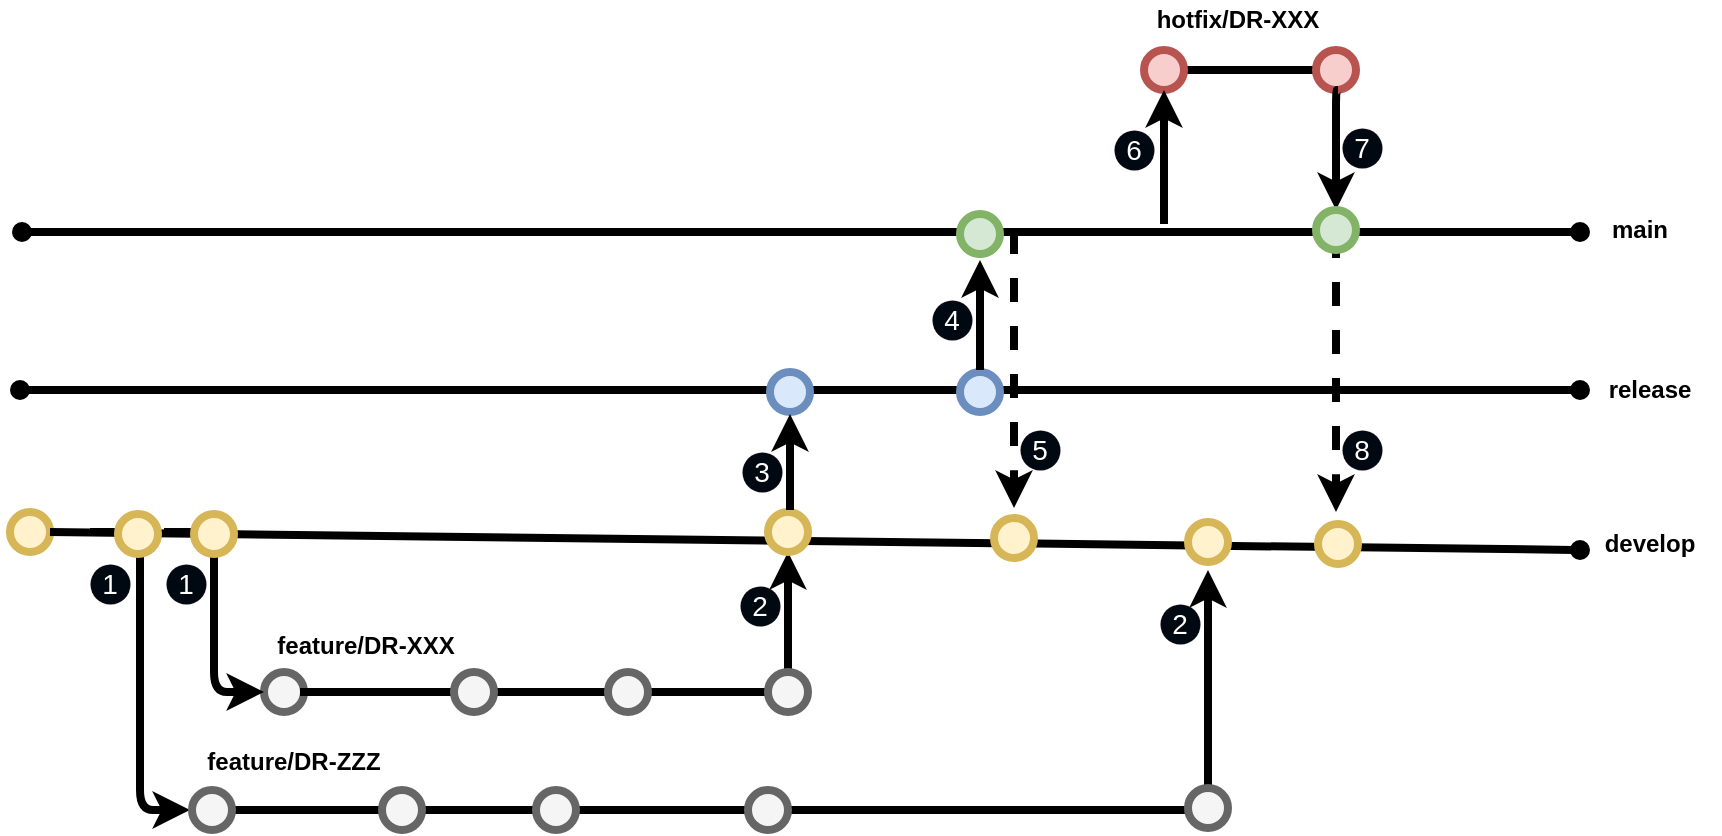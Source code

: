 <mxfile version="14.9.2" type="github">
  <diagram id="Z_Vj2MmoggTXDy11bzeF" name="Page-1">
    <mxGraphModel dx="1186" dy="597" grid="1" gridSize="10" guides="1" tooltips="1" connect="1" arrows="1" fold="1" page="1" pageScale="1" pageWidth="850" pageHeight="1100" math="0" shadow="0">
      <root>
        <mxCell id="0" />
        <mxCell id="1" parent="0" />
        <mxCell id="WfSzIGiv-zTd-1wvaPKo-4" value="" style="ellipse;whiteSpace=wrap;html=1;shadow=0;labelBackgroundColor=#EA6B66;strokeColor=#666666;strokeWidth=4;fillColor=#f5f5f5;fontColor=#333333;" vertex="1" parent="1">
          <mxGeometry x="142" y="541" width="20" height="20" as="geometry" />
        </mxCell>
        <mxCell id="WfSzIGiv-zTd-1wvaPKo-5" value="" style="ellipse;whiteSpace=wrap;html=1;shadow=0;labelBackgroundColor=#EA6B66;strokeColor=#d6b656;strokeWidth=4;fillColor=#fff2cc;" vertex="1" parent="1">
          <mxGeometry x="15" y="461" width="20" height="20" as="geometry" />
        </mxCell>
        <mxCell id="WfSzIGiv-zTd-1wvaPKo-9" value="" style="endArrow=oval;html=1;exitX=1;exitY=0.5;exitDx=0;exitDy=0;strokeWidth=4;endFill=1;" edge="1" parent="1" source="WfSzIGiv-zTd-1wvaPKo-5">
          <mxGeometry width="50" height="50" relative="1" as="geometry">
            <mxPoint x="375" y="431" as="sourcePoint" />
            <mxPoint x="800" y="480" as="targetPoint" />
          </mxGeometry>
        </mxCell>
        <mxCell id="WfSzIGiv-zTd-1wvaPKo-11" value="" style="edgeStyle=elbowEdgeStyle;elbow=horizontal;endArrow=classic;html=1;strokeWidth=4;entryX=0;entryY=0.5;entryDx=0;entryDy=0;" edge="1" parent="1" target="WfSzIGiv-zTd-1wvaPKo-4">
          <mxGeometry width="50" height="50" relative="1" as="geometry">
            <mxPoint x="92" y="471" as="sourcePoint" />
            <mxPoint x="122" y="551" as="targetPoint" />
          </mxGeometry>
        </mxCell>
        <mxCell id="WfSzIGiv-zTd-1wvaPKo-14" value="" style="edgeStyle=elbowEdgeStyle;elbow=horizontal;endArrow=classic;html=1;strokeWidth=4;entryX=0;entryY=0.5;entryDx=0;entryDy=0;" edge="1" parent="1">
          <mxGeometry width="50" height="50" relative="1" as="geometry">
            <mxPoint x="55" y="471" as="sourcePoint" />
            <mxPoint x="105" y="610" as="targetPoint" />
          </mxGeometry>
        </mxCell>
        <mxCell id="WfSzIGiv-zTd-1wvaPKo-15" value="" style="ellipse;whiteSpace=wrap;html=1;shadow=0;labelBackgroundColor=#EA6B66;strokeColor=#d6b656;strokeWidth=4;fillColor=#fff2cc;" vertex="1" parent="1">
          <mxGeometry x="69" y="462" width="20" height="20" as="geometry" />
        </mxCell>
        <mxCell id="WfSzIGiv-zTd-1wvaPKo-16" value="" style="ellipse;whiteSpace=wrap;html=1;shadow=0;labelBackgroundColor=#EA6B66;strokeColor=#d6b656;strokeWidth=4;fillColor=#fff2cc;" vertex="1" parent="1">
          <mxGeometry x="107" y="462" width="20" height="20" as="geometry" />
        </mxCell>
        <mxCell id="WfSzIGiv-zTd-1wvaPKo-17" value="" style="endArrow=oval;html=1;exitX=1;exitY=0.5;exitDx=0;exitDy=0;strokeWidth=4;endFill=1;" edge="1" parent="1">
          <mxGeometry width="50" height="50" relative="1" as="geometry">
            <mxPoint x="160" y="551" as="sourcePoint" />
            <mxPoint x="410" y="551" as="targetPoint" />
          </mxGeometry>
        </mxCell>
        <mxCell id="WfSzIGiv-zTd-1wvaPKo-18" value="" style="edgeStyle=elbowEdgeStyle;elbow=horizontal;endArrow=classic;html=1;strokeWidth=4;exitX=0.5;exitY=0;exitDx=0;exitDy=0;entryX=0.5;entryY=1;entryDx=0;entryDy=0;" edge="1" parent="1" source="WfSzIGiv-zTd-1wvaPKo-22" target="WfSzIGiv-zTd-1wvaPKo-19">
          <mxGeometry width="50" height="50" relative="1" as="geometry">
            <mxPoint x="467" y="534" as="sourcePoint" />
            <mxPoint x="404" y="491" as="targetPoint" />
            <Array as="points">
              <mxPoint x="404" y="521" />
            </Array>
          </mxGeometry>
        </mxCell>
        <mxCell id="WfSzIGiv-zTd-1wvaPKo-19" value="" style="ellipse;whiteSpace=wrap;html=1;shadow=0;labelBackgroundColor=#EA6B66;strokeColor=#d6b656;strokeWidth=4;fillColor=#fff2cc;" vertex="1" parent="1">
          <mxGeometry x="394" y="461" width="20" height="20" as="geometry" />
        </mxCell>
        <mxCell id="WfSzIGiv-zTd-1wvaPKo-20" value="" style="ellipse;whiteSpace=wrap;html=1;shadow=0;labelBackgroundColor=#EA6B66;strokeColor=#666666;strokeWidth=4;fillColor=#f5f5f5;fontColor=#333333;" vertex="1" parent="1">
          <mxGeometry x="237" y="541" width="20" height="20" as="geometry" />
        </mxCell>
        <mxCell id="WfSzIGiv-zTd-1wvaPKo-21" value="" style="ellipse;whiteSpace=wrap;html=1;shadow=0;labelBackgroundColor=#EA6B66;strokeColor=#666666;strokeWidth=4;fillColor=#f5f5f5;fontColor=#333333;" vertex="1" parent="1">
          <mxGeometry x="314" y="541" width="20" height="20" as="geometry" />
        </mxCell>
        <mxCell id="WfSzIGiv-zTd-1wvaPKo-22" value="" style="ellipse;whiteSpace=wrap;html=1;shadow=0;labelBackgroundColor=#EA6B66;strokeColor=#666666;strokeWidth=4;fillColor=#f5f5f5;fontColor=#333333;" vertex="1" parent="1">
          <mxGeometry x="394" y="541" width="20" height="20" as="geometry" />
        </mxCell>
        <mxCell id="WfSzIGiv-zTd-1wvaPKo-24" value="" style="endArrow=oval;html=1;strokeWidth=4;endFill=1;" edge="1" parent="1">
          <mxGeometry width="50" height="50" relative="1" as="geometry">
            <mxPoint x="120" y="610" as="sourcePoint" />
            <mxPoint x="616" y="610" as="targetPoint" />
          </mxGeometry>
        </mxCell>
        <mxCell id="WfSzIGiv-zTd-1wvaPKo-26" value="" style="ellipse;whiteSpace=wrap;html=1;shadow=0;labelBackgroundColor=#EA6B66;strokeColor=#666666;strokeWidth=4;fillColor=#f5f5f5;fontColor=#333333;" vertex="1" parent="1">
          <mxGeometry x="201" y="600" width="20" height="20" as="geometry" />
        </mxCell>
        <mxCell id="WfSzIGiv-zTd-1wvaPKo-27" value="" style="ellipse;whiteSpace=wrap;html=1;shadow=0;labelBackgroundColor=#EA6B66;strokeColor=#666666;strokeWidth=4;fillColor=#f5f5f5;fontColor=#333333;" vertex="1" parent="1">
          <mxGeometry x="278" y="600" width="20" height="20" as="geometry" />
        </mxCell>
        <mxCell id="WfSzIGiv-zTd-1wvaPKo-28" value="" style="ellipse;whiteSpace=wrap;html=1;shadow=0;labelBackgroundColor=#EA6B66;strokeColor=#666666;strokeWidth=4;fillColor=#f5f5f5;fontColor=#333333;" vertex="1" parent="1">
          <mxGeometry x="384" y="600" width="20" height="20" as="geometry" />
        </mxCell>
        <mxCell id="WfSzIGiv-zTd-1wvaPKo-30" value="" style="edgeStyle=elbowEdgeStyle;elbow=horizontal;endArrow=classic;html=1;strokeWidth=4;" edge="1" parent="1">
          <mxGeometry width="50" height="50" relative="1" as="geometry">
            <mxPoint x="624" y="610" as="sourcePoint" />
            <mxPoint x="614" y="490" as="targetPoint" />
            <Array as="points">
              <mxPoint x="614" y="540" />
              <mxPoint x="674" y="541" />
            </Array>
          </mxGeometry>
        </mxCell>
        <mxCell id="WfSzIGiv-zTd-1wvaPKo-32" value="feature/DR-XXX" style="text;html=1;strokeColor=none;fillColor=none;align=center;verticalAlign=middle;whiteSpace=wrap;rounded=0;shadow=0;labelBackgroundColor=none;fontStyle=1" vertex="1" parent="1">
          <mxGeometry x="133" y="518" width="120" height="20" as="geometry" />
        </mxCell>
        <mxCell id="WfSzIGiv-zTd-1wvaPKo-33" value="feature/DR-ZZZ" style="text;html=1;strokeColor=none;fillColor=none;align=center;verticalAlign=middle;whiteSpace=wrap;rounded=0;shadow=0;labelBackgroundColor=none;fontStyle=1" vertex="1" parent="1">
          <mxGeometry x="97" y="576" width="120" height="20" as="geometry" />
        </mxCell>
        <mxCell id="WfSzIGiv-zTd-1wvaPKo-34" value="" style="endArrow=oval;html=1;strokeWidth=4;endFill=1;startArrow=oval;startFill=1;" edge="1" parent="1">
          <mxGeometry width="50" height="50" relative="1" as="geometry">
            <mxPoint x="20" y="400" as="sourcePoint" />
            <mxPoint x="800" y="400" as="targetPoint" />
          </mxGeometry>
        </mxCell>
        <mxCell id="WfSzIGiv-zTd-1wvaPKo-35" value="" style="ellipse;whiteSpace=wrap;html=1;shadow=0;labelBackgroundColor=#EA6B66;strokeColor=#6c8ebf;strokeWidth=4;fillColor=#dae8fc;" vertex="1" parent="1">
          <mxGeometry x="395" y="391" width="20" height="20" as="geometry" />
        </mxCell>
        <mxCell id="WfSzIGiv-zTd-1wvaPKo-36" value="" style="edgeStyle=elbowEdgeStyle;elbow=horizontal;endArrow=classic;html=1;strokeWidth=4;entryX=0.5;entryY=1;entryDx=0;entryDy=0;" edge="1" parent="1">
          <mxGeometry width="50" height="50" relative="1" as="geometry">
            <mxPoint x="405" y="460" as="sourcePoint" />
            <mxPoint x="405" y="412" as="targetPoint" />
            <Array as="points">
              <mxPoint x="405" y="452" />
            </Array>
          </mxGeometry>
        </mxCell>
        <mxCell id="WfSzIGiv-zTd-1wvaPKo-37" value="" style="endArrow=oval;html=1;strokeWidth=4;endFill=1;startArrow=oval;startFill=1;" edge="1" parent="1">
          <mxGeometry width="50" height="50" relative="1" as="geometry">
            <mxPoint x="21" y="321" as="sourcePoint" />
            <mxPoint x="800" y="321" as="targetPoint" />
          </mxGeometry>
        </mxCell>
        <mxCell id="WfSzIGiv-zTd-1wvaPKo-38" value="" style="ellipse;whiteSpace=wrap;html=1;shadow=0;labelBackgroundColor=#EA6B66;strokeColor=#82b366;strokeWidth=4;fillColor=#d5e8d4;" vertex="1" parent="1">
          <mxGeometry x="490" y="312" width="20" height="20" as="geometry" />
        </mxCell>
        <mxCell id="WfSzIGiv-zTd-1wvaPKo-39" value="" style="ellipse;whiteSpace=wrap;html=1;shadow=0;labelBackgroundColor=#EA6B66;strokeColor=#6c8ebf;strokeWidth=4;fillColor=#dae8fc;" vertex="1" parent="1">
          <mxGeometry x="490" y="391" width="20" height="20" as="geometry" />
        </mxCell>
        <mxCell id="WfSzIGiv-zTd-1wvaPKo-40" value="" style="edgeStyle=elbowEdgeStyle;elbow=horizontal;endArrow=classic;html=1;strokeWidth=4;entryX=0.5;entryY=1;entryDx=0;entryDy=0;" edge="1" parent="1">
          <mxGeometry width="50" height="50" relative="1" as="geometry">
            <mxPoint x="500" y="390" as="sourcePoint" />
            <mxPoint x="500" y="335" as="targetPoint" />
            <Array as="points">
              <mxPoint x="500" y="375" />
            </Array>
          </mxGeometry>
        </mxCell>
        <mxCell id="WfSzIGiv-zTd-1wvaPKo-41" value="" style="ellipse;whiteSpace=wrap;html=1;shadow=0;labelBackgroundColor=#EA6B66;strokeColor=#d6b656;strokeWidth=4;fillColor=#fff2cc;" vertex="1" parent="1">
          <mxGeometry x="507" y="464" width="20" height="20" as="geometry" />
        </mxCell>
        <mxCell id="WfSzIGiv-zTd-1wvaPKo-42" value="" style="edgeStyle=elbowEdgeStyle;elbow=horizontal;endArrow=classic;html=1;strokeWidth=4;dashed=1;" edge="1" parent="1">
          <mxGeometry width="50" height="50" relative="1" as="geometry">
            <mxPoint x="517" y="320" as="sourcePoint" />
            <mxPoint x="517" y="459" as="targetPoint" />
            <Array as="points">
              <mxPoint x="517" y="449" />
              <mxPoint x="526.5" y="409" />
              <mxPoint x="526.5" y="439" />
              <mxPoint x="526.5" y="419" />
              <mxPoint x="526.5" y="419" />
              <mxPoint x="526.5" y="439" />
              <mxPoint x="516.5" y="369" />
            </Array>
          </mxGeometry>
        </mxCell>
        <mxCell id="WfSzIGiv-zTd-1wvaPKo-43" value="" style="endArrow=oval;html=1;exitX=1;exitY=0.5;exitDx=0;exitDy=0;strokeWidth=4;endFill=1;" edge="1" parent="1">
          <mxGeometry width="50" height="50" relative="1" as="geometry">
            <mxPoint x="590" y="240" as="sourcePoint" />
            <mxPoint x="680" y="240" as="targetPoint" />
          </mxGeometry>
        </mxCell>
        <mxCell id="WfSzIGiv-zTd-1wvaPKo-44" value="" style="ellipse;whiteSpace=wrap;html=1;shadow=0;labelBackgroundColor=#EA6B66;strokeColor=#b85450;strokeWidth=4;fillColor=#f8cecc;" vertex="1" parent="1">
          <mxGeometry x="582" y="230" width="20" height="20" as="geometry" />
        </mxCell>
        <mxCell id="WfSzIGiv-zTd-1wvaPKo-45" value="" style="ellipse;whiteSpace=wrap;html=1;shadow=0;labelBackgroundColor=#EA6B66;strokeColor=#b85450;strokeWidth=4;fillColor=#f8cecc;" vertex="1" parent="1">
          <mxGeometry x="668" y="230" width="20" height="20" as="geometry" />
        </mxCell>
        <mxCell id="WfSzIGiv-zTd-1wvaPKo-48" value="" style="edgeStyle=elbowEdgeStyle;elbow=horizontal;endArrow=classic;html=1;strokeWidth=4;entryX=0.5;entryY=1;entryDx=0;entryDy=0;" edge="1" parent="1" target="WfSzIGiv-zTd-1wvaPKo-44">
          <mxGeometry width="50" height="50" relative="1" as="geometry">
            <mxPoint x="592" y="317" as="sourcePoint" />
            <mxPoint x="591" y="262" as="targetPoint" />
            <Array as="points" />
          </mxGeometry>
        </mxCell>
        <mxCell id="WfSzIGiv-zTd-1wvaPKo-49" value="" style="edgeStyle=elbowEdgeStyle;elbow=horizontal;endArrow=classic;html=1;strokeWidth=4;exitX=0.5;exitY=1;exitDx=0;exitDy=0;" edge="1" parent="1">
          <mxGeometry width="50" height="50" relative="1" as="geometry">
            <mxPoint x="679" y="250" as="sourcePoint" />
            <mxPoint x="678" y="310" as="targetPoint" />
            <Array as="points">
              <mxPoint x="678" y="250" />
            </Array>
          </mxGeometry>
        </mxCell>
        <mxCell id="WfSzIGiv-zTd-1wvaPKo-50" value="" style="ellipse;whiteSpace=wrap;html=1;shadow=0;labelBackgroundColor=#EA6B66;strokeColor=#d6b656;strokeWidth=4;fillColor=#fff2cc;" vertex="1" parent="1">
          <mxGeometry x="604" y="466" width="20" height="20" as="geometry" />
        </mxCell>
        <mxCell id="WfSzIGiv-zTd-1wvaPKo-29" value="" style="ellipse;whiteSpace=wrap;html=1;shadow=0;labelBackgroundColor=#EA6B66;strokeColor=#666666;strokeWidth=4;fillColor=#f5f5f5;fontColor=#333333;" vertex="1" parent="1">
          <mxGeometry x="604" y="599" width="20" height="20" as="geometry" />
        </mxCell>
        <mxCell id="WfSzIGiv-zTd-1wvaPKo-23" value="" style="ellipse;whiteSpace=wrap;html=1;shadow=0;labelBackgroundColor=#EA6B66;strokeColor=#666666;strokeWidth=4;fillColor=#f5f5f5;fontColor=#333333;" vertex="1" parent="1">
          <mxGeometry x="106" y="600" width="20" height="20" as="geometry" />
        </mxCell>
        <mxCell id="WfSzIGiv-zTd-1wvaPKo-54" value="" style="ellipse;whiteSpace=wrap;html=1;shadow=0;labelBackgroundColor=#EA6B66;strokeColor=#d6b656;strokeWidth=4;fillColor=#fff2cc;" vertex="1" parent="1">
          <mxGeometry x="669" y="467" width="20" height="20" as="geometry" />
        </mxCell>
        <mxCell id="WfSzIGiv-zTd-1wvaPKo-55" value="" style="edgeStyle=elbowEdgeStyle;elbow=horizontal;endArrow=classic;html=1;strokeWidth=4;dashed=1;" edge="1" parent="1">
          <mxGeometry width="50" height="50" relative="1" as="geometry">
            <mxPoint x="678" y="322" as="sourcePoint" />
            <mxPoint x="678" y="461" as="targetPoint" />
            <Array as="points">
              <mxPoint x="678" y="451" />
              <mxPoint x="687.5" y="411" />
              <mxPoint x="687.5" y="441" />
              <mxPoint x="687.5" y="421" />
              <mxPoint x="687.5" y="421" />
              <mxPoint x="687.5" y="441" />
              <mxPoint x="677.5" y="371" />
            </Array>
          </mxGeometry>
        </mxCell>
        <mxCell id="WfSzIGiv-zTd-1wvaPKo-57" value="develop" style="text;html=1;strokeColor=none;fillColor=none;align=center;verticalAlign=middle;whiteSpace=wrap;rounded=0;shadow=0;labelBackgroundColor=none;fontStyle=1" vertex="1" parent="1">
          <mxGeometry x="800" y="467" width="70" height="20" as="geometry" />
        </mxCell>
        <mxCell id="WfSzIGiv-zTd-1wvaPKo-58" value="release" style="text;html=1;strokeColor=none;fillColor=none;align=center;verticalAlign=middle;whiteSpace=wrap;rounded=0;shadow=0;labelBackgroundColor=none;fontStyle=1" vertex="1" parent="1">
          <mxGeometry x="800" y="390" width="70" height="20" as="geometry" />
        </mxCell>
        <mxCell id="WfSzIGiv-zTd-1wvaPKo-59" value="main" style="text;html=1;strokeColor=none;fillColor=none;align=center;verticalAlign=middle;whiteSpace=wrap;rounded=0;shadow=0;labelBackgroundColor=none;fontStyle=1" vertex="1" parent="1">
          <mxGeometry x="800" y="310" width="60" height="20" as="geometry" />
        </mxCell>
        <mxCell id="WfSzIGiv-zTd-1wvaPKo-60" value="hotfix/DR-XXX" style="text;html=1;strokeColor=none;fillColor=none;align=center;verticalAlign=middle;whiteSpace=wrap;rounded=0;shadow=0;labelBackgroundColor=none;fontStyle=1" vertex="1" parent="1">
          <mxGeometry x="569" y="205" width="120" height="20" as="geometry" />
        </mxCell>
        <mxCell id="WfSzIGiv-zTd-1wvaPKo-61" value="&lt;font style=&quot;font-size: 14px&quot;&gt;1&lt;/font&gt;" style="ellipse;whiteSpace=wrap;html=1;aspect=fixed;shadow=0;labelBackgroundColor=none;strokeColor=#EA6B66;strokeWidth=0;fillColor=#000912;fontColor=#FFFFFF;" vertex="1" parent="1">
          <mxGeometry x="55" y="487" width="20" height="20" as="geometry" />
        </mxCell>
        <mxCell id="WfSzIGiv-zTd-1wvaPKo-63" value="&lt;font style=&quot;font-size: 14px&quot;&gt;1&lt;/font&gt;" style="ellipse;whiteSpace=wrap;html=1;aspect=fixed;shadow=0;labelBackgroundColor=none;strokeColor=#EA6B66;strokeWidth=0;fillColor=#000912;fontColor=#FFFFFF;" vertex="1" parent="1">
          <mxGeometry x="93" y="487" width="20" height="20" as="geometry" />
        </mxCell>
        <mxCell id="WfSzIGiv-zTd-1wvaPKo-64" value="&lt;font style=&quot;font-size: 14px&quot;&gt;2&lt;/font&gt;" style="ellipse;whiteSpace=wrap;html=1;aspect=fixed;shadow=0;labelBackgroundColor=none;strokeColor=#EA6B66;strokeWidth=0;fillColor=#000912;fontColor=#FFFFFF;" vertex="1" parent="1">
          <mxGeometry x="380" y="498" width="20" height="20" as="geometry" />
        </mxCell>
        <mxCell id="WfSzIGiv-zTd-1wvaPKo-65" value="&lt;font style=&quot;font-size: 14px&quot;&gt;2&lt;/font&gt;" style="ellipse;whiteSpace=wrap;html=1;aspect=fixed;shadow=0;labelBackgroundColor=none;strokeColor=#EA6B66;strokeWidth=0;fillColor=#000912;fontColor=#FFFFFF;" vertex="1" parent="1">
          <mxGeometry x="590" y="507" width="20" height="20" as="geometry" />
        </mxCell>
        <mxCell id="WfSzIGiv-zTd-1wvaPKo-66" value="&lt;font style=&quot;font-size: 14px&quot;&gt;3&lt;/font&gt;" style="ellipse;whiteSpace=wrap;html=1;aspect=fixed;shadow=0;labelBackgroundColor=none;strokeColor=#EA6B66;strokeWidth=0;fillColor=#000912;fontColor=#FFFFFF;" vertex="1" parent="1">
          <mxGeometry x="381" y="431" width="20" height="20" as="geometry" />
        </mxCell>
        <mxCell id="WfSzIGiv-zTd-1wvaPKo-68" value="&lt;font style=&quot;font-size: 14px&quot;&gt;4&lt;/font&gt;" style="ellipse;whiteSpace=wrap;html=1;aspect=fixed;shadow=0;labelBackgroundColor=none;strokeColor=#EA6B66;strokeWidth=0;fillColor=#000912;fontColor=#FFFFFF;" vertex="1" parent="1">
          <mxGeometry x="476" y="355" width="20" height="20" as="geometry" />
        </mxCell>
        <mxCell id="WfSzIGiv-zTd-1wvaPKo-69" value="&lt;font style=&quot;font-size: 14px&quot;&gt;5&lt;/font&gt;" style="ellipse;whiteSpace=wrap;html=1;aspect=fixed;shadow=0;labelBackgroundColor=none;strokeColor=#EA6B66;strokeWidth=0;fillColor=#000912;fontColor=#FFFFFF;" vertex="1" parent="1">
          <mxGeometry x="520" y="420" width="20" height="20" as="geometry" />
        </mxCell>
        <mxCell id="WfSzIGiv-zTd-1wvaPKo-70" value="&lt;font style=&quot;font-size: 14px&quot;&gt;6&lt;/font&gt;" style="ellipse;whiteSpace=wrap;html=1;aspect=fixed;shadow=0;labelBackgroundColor=none;strokeColor=#EA6B66;strokeWidth=0;fillColor=#000912;fontColor=#FFFFFF;" vertex="1" parent="1">
          <mxGeometry x="567" y="270" width="20" height="20" as="geometry" />
        </mxCell>
        <mxCell id="WfSzIGiv-zTd-1wvaPKo-71" value="&lt;font style=&quot;font-size: 14px&quot;&gt;7&lt;/font&gt;" style="ellipse;whiteSpace=wrap;html=1;aspect=fixed;shadow=0;labelBackgroundColor=none;strokeColor=#EA6B66;strokeWidth=0;fillColor=#000912;fontColor=#FFFFFF;" vertex="1" parent="1">
          <mxGeometry x="681" y="269" width="20" height="20" as="geometry" />
        </mxCell>
        <mxCell id="WfSzIGiv-zTd-1wvaPKo-72" value="&lt;font style=&quot;font-size: 14px&quot;&gt;8&lt;/font&gt;" style="ellipse;whiteSpace=wrap;html=1;aspect=fixed;shadow=0;labelBackgroundColor=none;strokeColor=#EA6B66;strokeWidth=0;fillColor=#000912;fontColor=#FFFFFF;" vertex="1" parent="1">
          <mxGeometry x="681" y="420" width="20" height="20" as="geometry" />
        </mxCell>
        <mxCell id="WfSzIGiv-zTd-1wvaPKo-73" value="" style="ellipse;whiteSpace=wrap;html=1;shadow=0;labelBackgroundColor=#EA6B66;strokeColor=#82b366;strokeWidth=4;fillColor=#d5e8d4;" vertex="1" parent="1">
          <mxGeometry x="668" y="310" width="20" height="20" as="geometry" />
        </mxCell>
      </root>
    </mxGraphModel>
  </diagram>
</mxfile>
